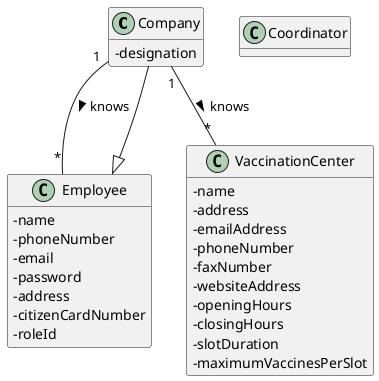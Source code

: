 @startuml US17_DM
hide methods
' left to right direction
skinparam classAttributeIconSize 0

class Company {
  - designation
}

class Coordinator {}

class Employee {
  - name
  - phoneNumber
  - email
  - password
  - address
  - citizenCardNumber
  - roleId
}

class VaccinationCenter {
  - name
  - address
  - emailAddress
  - phoneNumber
  - faxNumber
  - websiteAddress
  - openingHours
  - closingHours
  - slotDuration
  - maximumVaccinesPerSlot
}


Company "1" -- "*" Employee : knows >
Company "1" -- "*" VaccinationCenter : knows >
Employee <|-- Company

@enduml
